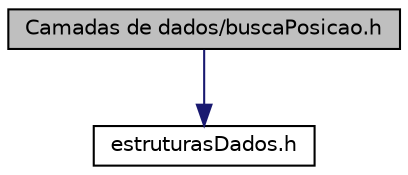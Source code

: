 digraph "Camadas de dados/buscaPosicao.h"
{
  edge [fontname="Helvetica",fontsize="10",labelfontname="Helvetica",labelfontsize="10"];
  node [fontname="Helvetica",fontsize="10",shape=record];
  Node0 [label="Camadas de dados/buscaPosicao.h",height=0.2,width=0.4,color="black", fillcolor="grey75", style="filled", fontcolor="black"];
  Node0 -> Node1 [color="midnightblue",fontsize="10",style="solid",fontname="Helvetica"];
  Node1 [label="estruturasDados.h",height=0.2,width=0.4,color="black", fillcolor="white", style="filled",URL="$estruturasDados_8h.html"];
}

